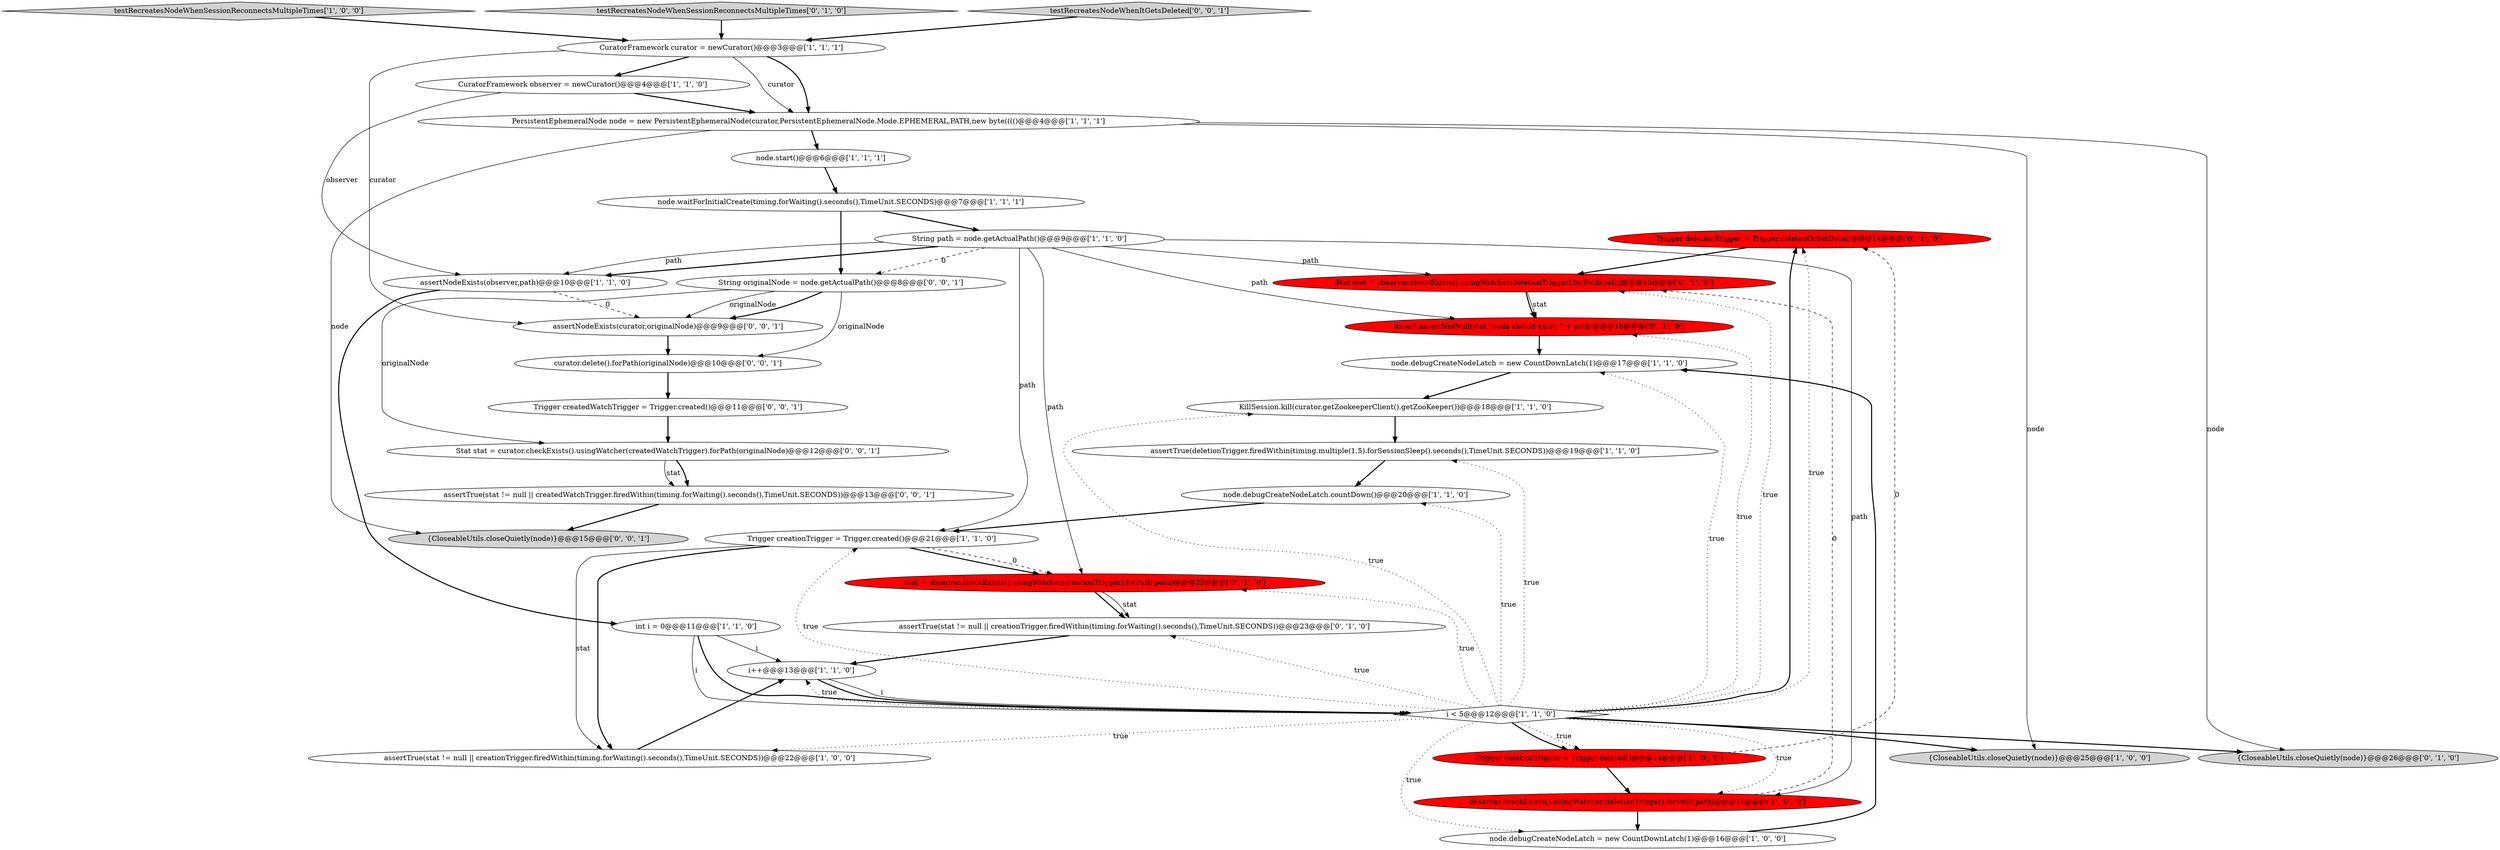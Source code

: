digraph {
21 [style = filled, label = "Trigger deletionTrigger = Trigger.deletedOrSetData()@@@14@@@['0', '1', '0']", fillcolor = red, shape = ellipse image = "AAA1AAABBB2BBB"];
6 [style = filled, label = "node.debugCreateNodeLatch.countDown()@@@20@@@['1', '1', '0']", fillcolor = white, shape = ellipse image = "AAA0AAABBB1BBB"];
22 [style = filled, label = "stat = observer.checkExists().usingWatcher(creationTrigger).forPath(path)@@@22@@@['0', '1', '0']", fillcolor = red, shape = ellipse image = "AAA1AAABBB2BBB"];
9 [style = filled, label = "observer.checkExists().usingWatcher(deletionTrigger).forPath(path)@@@15@@@['1', '0', '0']", fillcolor = red, shape = ellipse image = "AAA1AAABBB1BBB"];
19 [style = filled, label = "node.debugCreateNodeLatch = new CountDownLatch(1)@@@17@@@['1', '1', '0']", fillcolor = white, shape = ellipse image = "AAA0AAABBB1BBB"];
28 [style = filled, label = "assertNodeExists(curator,originalNode)@@@9@@@['0', '0', '1']", fillcolor = white, shape = ellipse image = "AAA0AAABBB3BBB"];
23 [style = filled, label = "assertTrue(stat != null || creationTrigger.firedWithin(timing.forWaiting().seconds(),TimeUnit.SECONDS))@@@23@@@['0', '1', '0']", fillcolor = white, shape = ellipse image = "AAA0AAABBB2BBB"];
8 [style = filled, label = "int i = 0@@@11@@@['1', '1', '0']", fillcolor = white, shape = ellipse image = "AAA0AAABBB1BBB"];
18 [style = filled, label = "assertNodeExists(observer,path)@@@10@@@['1', '1', '0']", fillcolor = white, shape = ellipse image = "AAA0AAABBB1BBB"];
15 [style = filled, label = "KillSession.kill(curator.getZookeeperClient().getZooKeeper())@@@18@@@['1', '1', '0']", fillcolor = white, shape = ellipse image = "AAA0AAABBB1BBB"];
30 [style = filled, label = "{CloseableUtils.closeQuietly(node)}@@@15@@@['0', '0', '1']", fillcolor = lightgray, shape = ellipse image = "AAA0AAABBB3BBB"];
11 [style = filled, label = "i++@@@13@@@['1', '1', '0']", fillcolor = white, shape = ellipse image = "AAA0AAABBB1BBB"];
14 [style = filled, label = "CuratorFramework observer = newCurator()@@@4@@@['1', '1', '0']", fillcolor = white, shape = ellipse image = "AAA0AAABBB1BBB"];
7 [style = filled, label = "node.waitForInitialCreate(timing.forWaiting().seconds(),TimeUnit.SECONDS)@@@7@@@['1', '1', '1']", fillcolor = white, shape = ellipse image = "AAA0AAABBB1BBB"];
0 [style = filled, label = "node.start()@@@6@@@['1', '1', '1']", fillcolor = white, shape = ellipse image = "AAA0AAABBB1BBB"];
34 [style = filled, label = "curator.delete().forPath(originalNode)@@@10@@@['0', '0', '1']", fillcolor = white, shape = ellipse image = "AAA0AAABBB3BBB"];
13 [style = filled, label = "testRecreatesNodeWhenSessionReconnectsMultipleTimes['1', '0', '0']", fillcolor = lightgray, shape = diamond image = "AAA0AAABBB1BBB"];
1 [style = filled, label = "Trigger deletionTrigger = Trigger.deleted()@@@14@@@['1', '0', '0']", fillcolor = red, shape = ellipse image = "AAA1AAABBB1BBB"];
31 [style = filled, label = "String originalNode = node.getActualPath()@@@8@@@['0', '0', '1']", fillcolor = white, shape = ellipse image = "AAA0AAABBB3BBB"];
33 [style = filled, label = "assertTrue(stat != null || createdWatchTrigger.firedWithin(timing.forWaiting().seconds(),TimeUnit.SECONDS))@@@13@@@['0', '0', '1']", fillcolor = white, shape = ellipse image = "AAA0AAABBB3BBB"];
12 [style = filled, label = "i < 5@@@12@@@['1', '1', '0']", fillcolor = white, shape = diamond image = "AAA0AAABBB1BBB"];
32 [style = filled, label = "Stat stat = curator.checkExists().usingWatcher(createdWatchTrigger).forPath(originalNode)@@@12@@@['0', '0', '1']", fillcolor = white, shape = ellipse image = "AAA0AAABBB3BBB"];
3 [style = filled, label = "{CloseableUtils.closeQuietly(node)}@@@25@@@['1', '0', '0']", fillcolor = lightgray, shape = ellipse image = "AAA0AAABBB1BBB"];
20 [style = filled, label = "PersistentEphemeralNode node = new PersistentEphemeralNode(curator,PersistentEphemeralNode.Mode.EPHEMERAL,PATH,new byte(((()@@@4@@@['1', '1', '1']", fillcolor = white, shape = ellipse image = "AAA0AAABBB1BBB"];
24 [style = filled, label = "Assert.assertNotNull(stat,\"node should exist: \" + path)@@@16@@@['0', '1', '0']", fillcolor = red, shape = ellipse image = "AAA1AAABBB2BBB"];
27 [style = filled, label = "{CloseableUtils.closeQuietly(node)}@@@26@@@['0', '1', '0']", fillcolor = lightgray, shape = ellipse image = "AAA0AAABBB2BBB"];
25 [style = filled, label = "testRecreatesNodeWhenSessionReconnectsMultipleTimes['0', '1', '0']", fillcolor = lightgray, shape = diamond image = "AAA0AAABBB2BBB"];
16 [style = filled, label = "assertTrue(stat != null || creationTrigger.firedWithin(timing.forWaiting().seconds(),TimeUnit.SECONDS))@@@22@@@['1', '0', '0']", fillcolor = white, shape = ellipse image = "AAA0AAABBB1BBB"];
2 [style = filled, label = "Trigger creationTrigger = Trigger.created()@@@21@@@['1', '1', '0']", fillcolor = white, shape = ellipse image = "AAA0AAABBB1BBB"];
35 [style = filled, label = "testRecreatesNodeWhenItGetsDeleted['0', '0', '1']", fillcolor = lightgray, shape = diamond image = "AAA0AAABBB3BBB"];
4 [style = filled, label = "node.debugCreateNodeLatch = new CountDownLatch(1)@@@16@@@['1', '0', '0']", fillcolor = white, shape = ellipse image = "AAA0AAABBB1BBB"];
26 [style = filled, label = "Stat stat = observer.checkExists().usingWatcher(deletionTrigger).forPath(path)@@@15@@@['0', '1', '0']", fillcolor = red, shape = ellipse image = "AAA1AAABBB2BBB"];
29 [style = filled, label = "Trigger createdWatchTrigger = Trigger.created()@@@11@@@['0', '0', '1']", fillcolor = white, shape = ellipse image = "AAA0AAABBB3BBB"];
10 [style = filled, label = "CuratorFramework curator = newCurator()@@@3@@@['1', '1', '1']", fillcolor = white, shape = ellipse image = "AAA0AAABBB1BBB"];
5 [style = filled, label = "String path = node.getActualPath()@@@9@@@['1', '1', '0']", fillcolor = white, shape = ellipse image = "AAA0AAABBB1BBB"];
17 [style = filled, label = "assertTrue(deletionTrigger.firedWithin(timing.multiple(1.5).forSessionSleep().seconds(),TimeUnit.SECONDS))@@@19@@@['1', '1', '0']", fillcolor = white, shape = ellipse image = "AAA0AAABBB1BBB"];
13->10 [style = bold, label=""];
34->29 [style = bold, label=""];
8->11 [style = solid, label="i"];
12->17 [style = dotted, label="true"];
10->20 [style = bold, label=""];
16->11 [style = bold, label=""];
24->19 [style = bold, label=""];
5->9 [style = solid, label="path"];
31->28 [style = solid, label="originalNode"];
20->3 [style = solid, label="node"];
28->34 [style = bold, label=""];
12->23 [style = dotted, label="true"];
10->14 [style = bold, label=""];
17->6 [style = bold, label=""];
5->18 [style = solid, label="path"];
12->21 [style = bold, label=""];
10->28 [style = solid, label="curator"];
9->4 [style = bold, label=""];
10->20 [style = solid, label="curator"];
20->0 [style = bold, label=""];
4->19 [style = bold, label=""];
2->16 [style = solid, label="stat"];
14->18 [style = solid, label="observer"];
12->15 [style = dotted, label="true"];
12->1 [style = dotted, label="true"];
12->2 [style = dotted, label="true"];
11->12 [style = bold, label=""];
1->21 [style = dashed, label="0"];
5->18 [style = bold, label=""];
7->31 [style = bold, label=""];
5->24 [style = solid, label="path"];
26->24 [style = bold, label=""];
12->1 [style = bold, label=""];
31->32 [style = solid, label="originalNode"];
22->23 [style = bold, label=""];
5->26 [style = solid, label="path"];
12->21 [style = dotted, label="true"];
32->33 [style = bold, label=""];
1->9 [style = bold, label=""];
26->24 [style = solid, label="stat"];
32->33 [style = solid, label="stat"];
0->7 [style = bold, label=""];
6->2 [style = bold, label=""];
5->22 [style = solid, label="path"];
22->23 [style = solid, label="stat"];
12->11 [style = dotted, label="true"];
12->26 [style = dotted, label="true"];
21->26 [style = bold, label=""];
15->17 [style = bold, label=""];
7->5 [style = bold, label=""];
5->2 [style = solid, label="path"];
12->22 [style = dotted, label="true"];
11->12 [style = solid, label="i"];
12->16 [style = dotted, label="true"];
12->19 [style = dotted, label="true"];
12->6 [style = dotted, label="true"];
29->32 [style = bold, label=""];
9->26 [style = dashed, label="0"];
12->24 [style = dotted, label="true"];
33->30 [style = bold, label=""];
5->31 [style = dashed, label="0"];
20->30 [style = solid, label="node"];
18->28 [style = dashed, label="0"];
25->10 [style = bold, label=""];
35->10 [style = bold, label=""];
18->8 [style = bold, label=""];
12->3 [style = bold, label=""];
31->28 [style = bold, label=""];
12->4 [style = dotted, label="true"];
19->15 [style = bold, label=""];
2->22 [style = bold, label=""];
23->11 [style = bold, label=""];
8->12 [style = solid, label="i"];
2->22 [style = dashed, label="0"];
12->27 [style = bold, label=""];
8->12 [style = bold, label=""];
20->27 [style = solid, label="node"];
14->20 [style = bold, label=""];
12->9 [style = dotted, label="true"];
31->34 [style = solid, label="originalNode"];
2->16 [style = bold, label=""];
}

